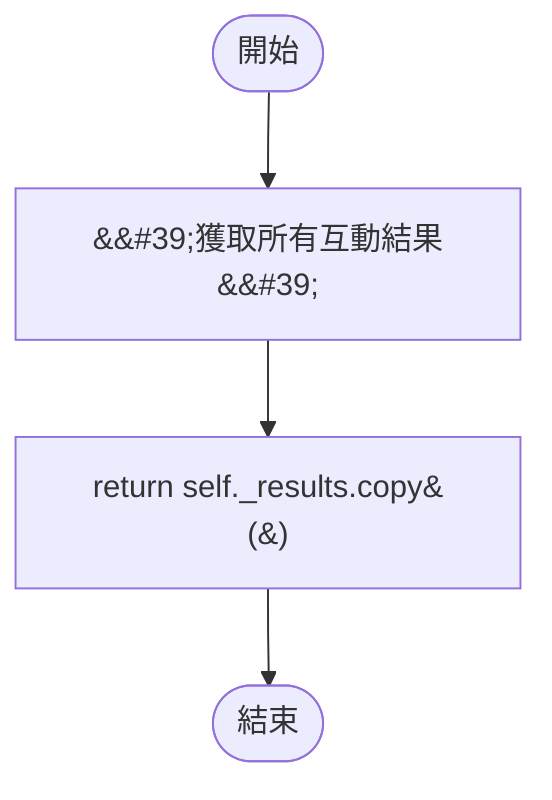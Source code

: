 flowchart TB
    n1([開始])
    n2([結束])
    n3[&amp;&#35;39;獲取所有互動結果&amp;&#35;39;]
    n4[return self._results.copy&#40;&#41;]
    n1 --> n3
    n3 --> n4
    n4 --> n2